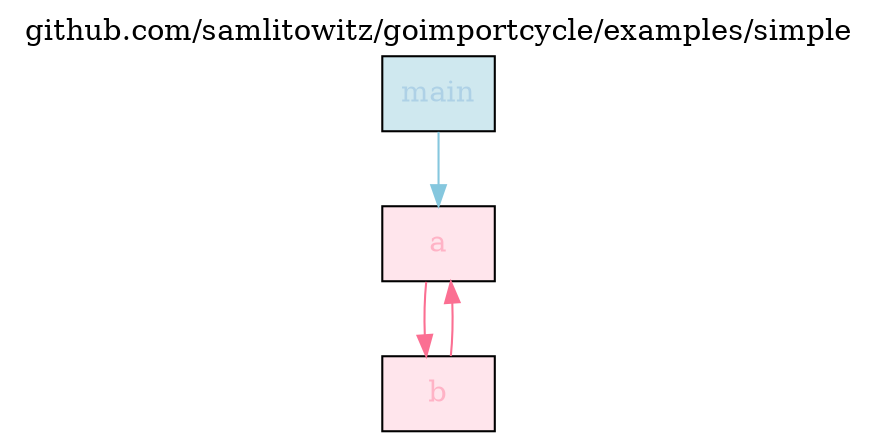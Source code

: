 digraph {
	labelloc="t";
	label="github.com/samlitowitz/goimportcycle/examples/simple";
	rankdir="TB";
	node [shape="rect"];

	"pkg_a" [label="a", style="filled", fontcolor="#ffb3c6", fillcolor="#ffe5ec"];
	"pkg_b" [label="b", style="filled", fontcolor="#ffb3c6", fillcolor="#ffe5ec"];
	"pkg_main" [label="main", style="filled", fontcolor="#aed1e6", fillcolor="#cfe8ef"];
	"pkg_a" -> "pkg_b" [color="#fb6f92"];
	"pkg_b" -> "pkg_a" [color="#fb6f92"];
	"pkg_main" -> "pkg_a" [color="#85c7de"];
}
